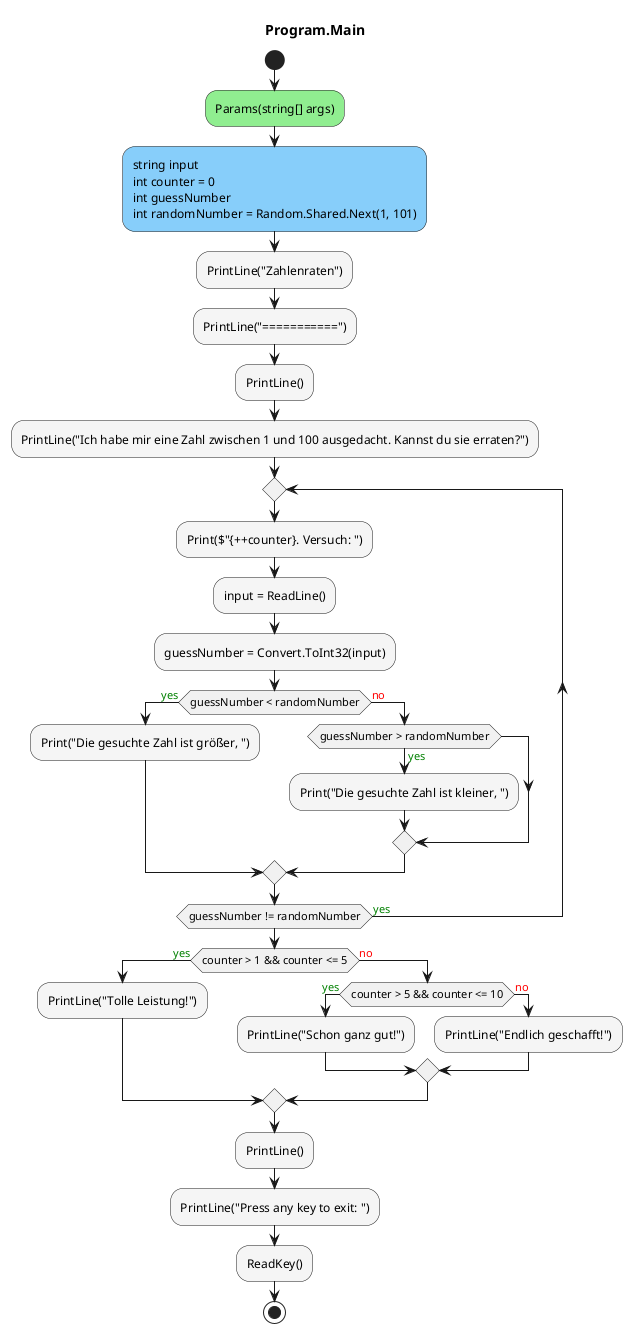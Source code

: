 @startuml Program.Main
title Program.Main
start
#LightGreen:Params(string[] args);
#LightSkyBlue:string input\nint counter = 0\nint guessNumber\nint randomNumber = Random.Shared.Next(1, 101);
#WhiteSmoke:PrintLine("Zahlenraten");
#WhiteSmoke:PrintLine("===========");
#WhiteSmoke:PrintLine();
#WhiteSmoke:PrintLine("Ich habe mir eine Zahl zwischen 1 und 100 ausgedacht. Kannst du sie erraten?");
repeat
        #WhiteSmoke:Print($"{++counter}. Versuch: ");
        #WhiteSmoke:input = ReadLine();
        #WhiteSmoke:guessNumber = Convert.ToInt32(input);
        if (guessNumber < randomNumber) then (<color:green>yes)
                #WhiteSmoke:Print("Die gesuchte Zahl ist größer, ");
            else (<color:red>no)
                if (guessNumber > randomNumber) then (<color:green>yes)
                        #WhiteSmoke:Print("Die gesuchte Zahl ist kleiner, ");
                endif
        endif
repeat while (guessNumber != randomNumber) is (<color:green>yes)
if (counter > 1 && counter <= 5) then (<color:green>yes)
        #WhiteSmoke:PrintLine("Tolle Leistung!");
    else (<color:red>no)
        if (counter > 5 && counter <= 10) then (<color:green>yes)
                #WhiteSmoke:PrintLine("Schon ganz gut!");
            else (<color:red>no)
                    #WhiteSmoke:PrintLine("Endlich geschafft!");
        endif
endif
#WhiteSmoke:PrintLine();
#WhiteSmoke:PrintLine("Press any key to exit: ");
#WhiteSmoke:ReadKey();
stop
@enduml
